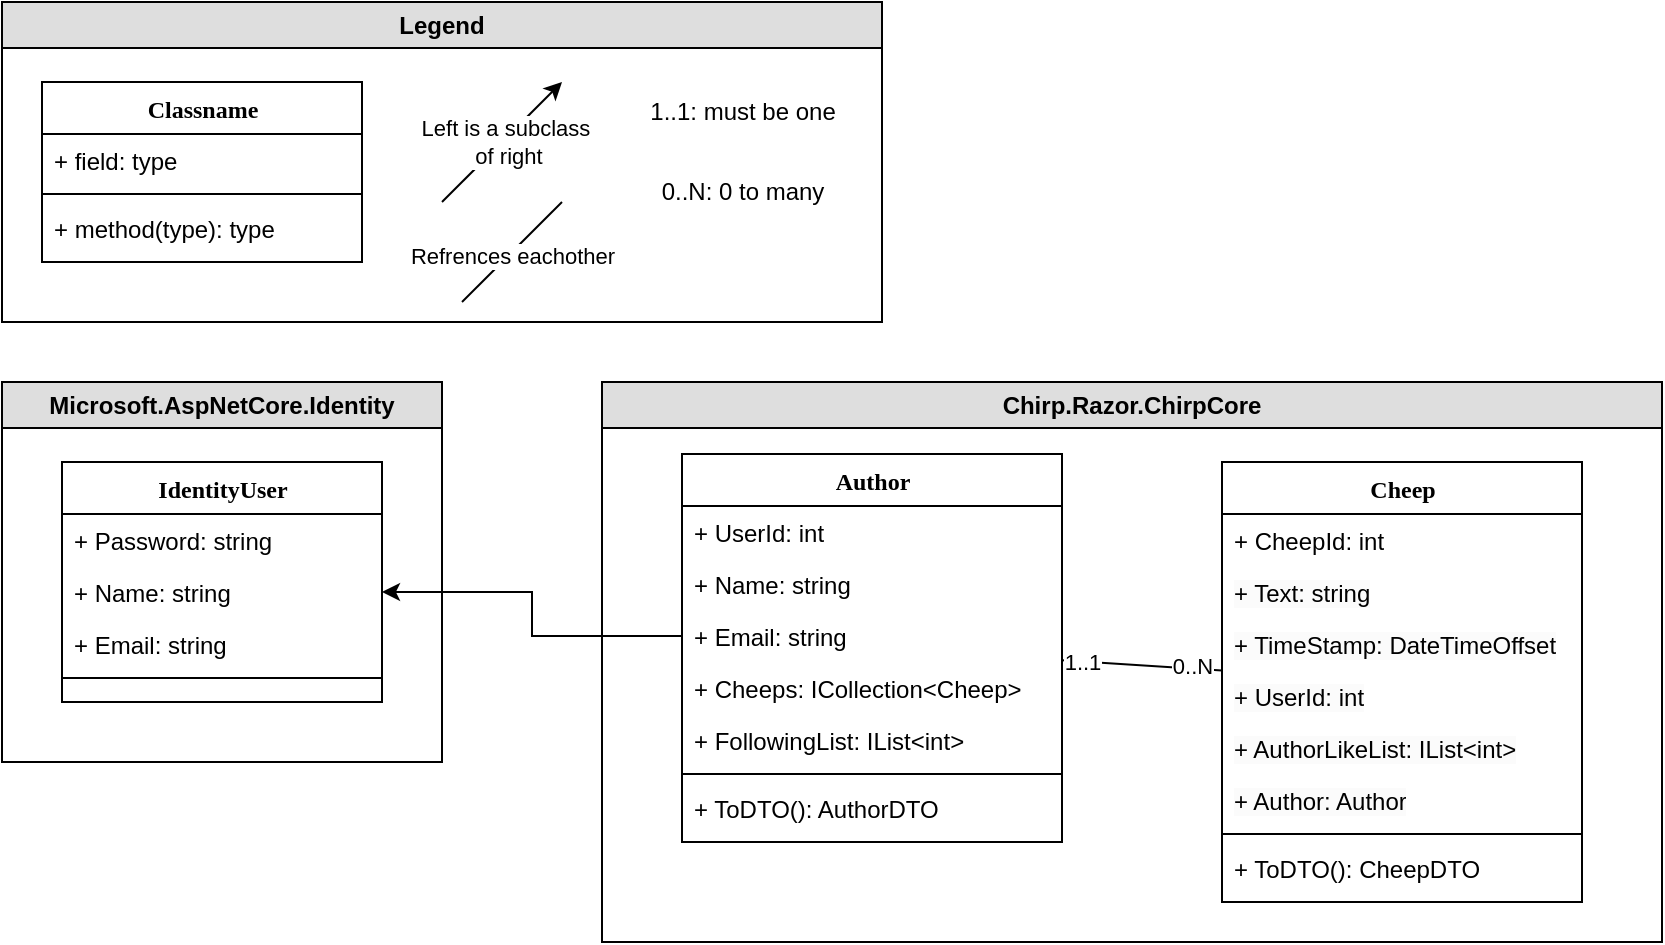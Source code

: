 <mxfile version="25.0.3">
  <diagram name="Page-1" id="6133507b-19e7-1e82-6fc7-422aa6c4b21f">
    <mxGraphModel grid="1" page="1" gridSize="10" guides="1" tooltips="1" connect="1" arrows="1" fold="1" pageScale="1" pageWidth="1100" pageHeight="850" background="none" math="0" shadow="0">
      <root>
        <mxCell id="0" />
        <mxCell id="1" parent="0" />
        <mxCell id="78961159f06e98e8-108" value="Cheep" style="swimlane;html=1;fontStyle=1;align=center;verticalAlign=top;childLayout=stackLayout;horizontal=1;startSize=26;horizontalStack=0;resizeParent=1;resizeLast=0;collapsible=1;marginBottom=0;swimlaneFillColor=#ffffff;rounded=0;shadow=0;comic=0;labelBackgroundColor=none;strokeWidth=1;fillColor=none;fontFamily=Verdana;fontSize=12" vertex="1" parent="1">
          <mxGeometry x="610" y="330" width="180" height="220" as="geometry" />
        </mxCell>
        <mxCell id="78961159f06e98e8-109" value="+ CheepId: int" style="text;html=1;strokeColor=none;fillColor=none;align=left;verticalAlign=top;spacingLeft=4;spacingRight=4;whiteSpace=wrap;overflow=hidden;rotatable=0;points=[[0,0.5],[1,0.5]];portConstraint=eastwest;" vertex="1" parent="78961159f06e98e8-108">
          <mxGeometry y="26" width="180" height="26" as="geometry" />
        </mxCell>
        <mxCell id="hewTxl2pmA6k02D17CUX-20" value="&lt;span style=&quot;color: rgb(0, 0, 0); font-family: Helvetica; font-size: 12px; font-style: normal; font-variant-ligatures: normal; font-variant-caps: normal; font-weight: 400; letter-spacing: normal; orphans: 2; text-align: left; text-indent: 0px; text-transform: none; widows: 2; word-spacing: 0px; -webkit-text-stroke-width: 0px; white-space: normal; background-color: rgb(251, 251, 251); text-decoration-thickness: initial; text-decoration-style: initial; text-decoration-color: initial; display: inline !important; float: none;&quot;&gt;+ Text: string&lt;/span&gt;" style="text;html=1;strokeColor=none;fillColor=none;align=left;verticalAlign=top;spacingLeft=4;spacingRight=4;whiteSpace=wrap;overflow=hidden;rotatable=0;points=[[0,0.5],[1,0.5]];portConstraint=eastwest;" vertex="1" parent="78961159f06e98e8-108">
          <mxGeometry y="52" width="180" height="26" as="geometry" />
        </mxCell>
        <mxCell id="hewTxl2pmA6k02D17CUX-21" value="&lt;span style=&quot;color: rgb(0, 0, 0); font-family: Helvetica; font-size: 12px; font-style: normal; font-variant-ligatures: normal; font-variant-caps: normal; font-weight: 400; letter-spacing: normal; orphans: 2; text-align: left; text-indent: 0px; text-transform: none; widows: 2; word-spacing: 0px; -webkit-text-stroke-width: 0px; white-space: normal; background-color: rgb(251, 251, 251); text-decoration-thickness: initial; text-decoration-style: initial; text-decoration-color: initial; display: inline !important; float: none;&quot;&gt;+ TimeStamp: DateTimeOffset&lt;br&gt;&lt;/span&gt;" style="text;html=1;strokeColor=none;fillColor=none;align=left;verticalAlign=top;spacingLeft=4;spacingRight=4;whiteSpace=wrap;overflow=hidden;rotatable=0;points=[[0,0.5],[1,0.5]];portConstraint=eastwest;" vertex="1" parent="78961159f06e98e8-108">
          <mxGeometry y="78" width="180" height="26" as="geometry" />
        </mxCell>
        <mxCell id="hewTxl2pmA6k02D17CUX-22" value="&lt;span style=&quot;color: rgb(0, 0, 0); font-family: Helvetica; font-size: 12px; font-style: normal; font-variant-ligatures: normal; font-variant-caps: normal; font-weight: 400; letter-spacing: normal; orphans: 2; text-align: left; text-indent: 0px; text-transform: none; widows: 2; word-spacing: 0px; -webkit-text-stroke-width: 0px; white-space: normal; background-color: rgb(251, 251, 251); text-decoration-thickness: initial; text-decoration-style: initial; text-decoration-color: initial; display: inline !important; float: none;&quot;&gt;+ UserId: int&lt;br&gt;&lt;/span&gt;" style="text;html=1;strokeColor=none;fillColor=none;align=left;verticalAlign=top;spacingLeft=4;spacingRight=4;whiteSpace=wrap;overflow=hidden;rotatable=0;points=[[0,0.5],[1,0.5]];portConstraint=eastwest;" vertex="1" parent="78961159f06e98e8-108">
          <mxGeometry y="104" width="180" height="26" as="geometry" />
        </mxCell>
        <mxCell id="hewTxl2pmA6k02D17CUX-23" value="&lt;span style=&quot;color: rgb(0, 0, 0); font-family: Helvetica; font-size: 12px; font-style: normal; font-variant-ligatures: normal; font-variant-caps: normal; font-weight: 400; letter-spacing: normal; orphans: 2; text-align: left; text-indent: 0px; text-transform: none; widows: 2; word-spacing: 0px; -webkit-text-stroke-width: 0px; white-space: normal; background-color: rgb(251, 251, 251); text-decoration-thickness: initial; text-decoration-style: initial; text-decoration-color: initial; display: inline !important; float: none;&quot;&gt;+ AuthorLikeList: IList&amp;lt;int&amp;gt; &lt;/span&gt;" style="text;html=1;strokeColor=none;fillColor=none;align=left;verticalAlign=top;spacingLeft=4;spacingRight=4;whiteSpace=wrap;overflow=hidden;rotatable=0;points=[[0,0.5],[1,0.5]];portConstraint=eastwest;" vertex="1" parent="78961159f06e98e8-108">
          <mxGeometry y="130" width="180" height="26" as="geometry" />
        </mxCell>
        <mxCell id="78961159f06e98e8-110" value="&lt;span style=&quot;color: rgb(0, 0, 0); font-family: Helvetica; font-size: 12px; font-style: normal; font-variant-ligatures: normal; font-variant-caps: normal; font-weight: 400; letter-spacing: normal; orphans: 2; text-align: left; text-indent: 0px; text-transform: none; widows: 2; word-spacing: 0px; -webkit-text-stroke-width: 0px; white-space: normal; background-color: rgb(251, 251, 251); text-decoration-thickness: initial; text-decoration-style: initial; text-decoration-color: initial; display: inline !important; float: none;&quot;&gt;+ Author: Author&lt;br&gt;&lt;/span&gt;" style="text;html=1;strokeColor=none;fillColor=none;align=left;verticalAlign=top;spacingLeft=4;spacingRight=4;whiteSpace=wrap;overflow=hidden;rotatable=0;points=[[0,0.5],[1,0.5]];portConstraint=eastwest;" vertex="1" parent="78961159f06e98e8-108">
          <mxGeometry y="156" width="180" height="26" as="geometry" />
        </mxCell>
        <mxCell id="78961159f06e98e8-116" value="" style="line;html=1;strokeWidth=1;fillColor=none;align=left;verticalAlign=middle;spacingTop=-1;spacingLeft=3;spacingRight=3;rotatable=0;labelPosition=right;points=[];portConstraint=eastwest;" vertex="1" parent="78961159f06e98e8-108">
          <mxGeometry y="182" width="180" height="8" as="geometry" />
        </mxCell>
        <mxCell id="78961159f06e98e8-117" value="+ ToDTO(): CheepDTO" style="text;html=1;strokeColor=none;fillColor=none;align=left;verticalAlign=top;spacingLeft=4;spacingRight=4;whiteSpace=wrap;overflow=hidden;rotatable=0;points=[[0,0.5],[1,0.5]];portConstraint=eastwest;" vertex="1" parent="78961159f06e98e8-108">
          <mxGeometry y="190" width="180" height="26" as="geometry" />
        </mxCell>
        <mxCell id="JYrXVnteC0apfObKJKLa-7" value="&lt;div&gt;Legend&lt;/div&gt;" style="swimlane;whiteSpace=wrap;html=1;fillColor=#DEDEDE;" vertex="1" parent="1">
          <mxGeometry y="100" width="440" height="160" as="geometry" />
        </mxCell>
        <mxCell id="78961159f06e98e8-17" value="Classname" style="swimlane;html=1;fontStyle=1;align=center;verticalAlign=top;childLayout=stackLayout;horizontal=1;startSize=26;horizontalStack=0;resizeParent=1;resizeLast=0;collapsible=1;marginBottom=0;swimlaneFillColor=#ffffff;rounded=0;shadow=0;comic=0;labelBackgroundColor=none;strokeWidth=1;fillColor=none;fontFamily=Verdana;fontSize=12" vertex="1" parent="JYrXVnteC0apfObKJKLa-7">
          <mxGeometry x="20" y="40" width="160" height="90" as="geometry" />
        </mxCell>
        <mxCell id="78961159f06e98e8-23" value="+ field: type" style="text;html=1;strokeColor=none;fillColor=none;align=left;verticalAlign=top;spacingLeft=4;spacingRight=4;whiteSpace=wrap;overflow=hidden;rotatable=0;points=[[0,0.5],[1,0.5]];portConstraint=eastwest;" vertex="1" parent="78961159f06e98e8-17">
          <mxGeometry y="26" width="160" height="26" as="geometry" />
        </mxCell>
        <mxCell id="78961159f06e98e8-19" value="" style="line;html=1;strokeWidth=1;fillColor=none;align=left;verticalAlign=middle;spacingTop=-1;spacingLeft=3;spacingRight=3;rotatable=0;labelPosition=right;points=[];portConstraint=eastwest;" vertex="1" parent="78961159f06e98e8-17">
          <mxGeometry y="52" width="160" height="8" as="geometry" />
        </mxCell>
        <mxCell id="78961159f06e98e8-27" value="+ method(type): type" style="text;html=1;strokeColor=none;fillColor=none;align=left;verticalAlign=top;spacingLeft=4;spacingRight=4;whiteSpace=wrap;overflow=hidden;rotatable=0;points=[[0,0.5],[1,0.5]];portConstraint=eastwest;" vertex="1" parent="78961159f06e98e8-17">
          <mxGeometry y="60" width="160" height="26" as="geometry" />
        </mxCell>
        <mxCell id="JYrXVnteC0apfObKJKLa-9" value="" style="endArrow=none;html=1;rounded=0;" edge="1" parent="JYrXVnteC0apfObKJKLa-7">
          <mxGeometry width="50" height="50" relative="1" as="geometry">
            <mxPoint x="230" y="150" as="sourcePoint" />
            <mxPoint x="280" y="100" as="targetPoint" />
          </mxGeometry>
        </mxCell>
        <mxCell id="JYrXVnteC0apfObKJKLa-10" value="Refrences eachother" style="edgeLabel;html=1;align=center;verticalAlign=middle;resizable=0;points=[];" vertex="1" connectable="0" parent="JYrXVnteC0apfObKJKLa-9">
          <mxGeometry x="-0.02" y="-1" relative="1" as="geometry">
            <mxPoint as="offset" />
          </mxGeometry>
        </mxCell>
        <mxCell id="JYrXVnteC0apfObKJKLa-22" value="" style="endArrow=classic;html=1;rounded=0;" edge="1" parent="JYrXVnteC0apfObKJKLa-7">
          <mxGeometry width="50" height="50" relative="1" as="geometry">
            <mxPoint x="220" y="100" as="sourcePoint" />
            <mxPoint x="280" y="40" as="targetPoint" />
          </mxGeometry>
        </mxCell>
        <mxCell id="JYrXVnteC0apfObKJKLa-23" value="&lt;div&gt;Left is a subclass&amp;nbsp;&lt;/div&gt;&lt;div&gt;of right&lt;/div&gt;" style="edgeLabel;html=1;align=center;verticalAlign=middle;resizable=0;points=[];" vertex="1" connectable="0" parent="JYrXVnteC0apfObKJKLa-22">
          <mxGeometry x="0.06" y="-2" relative="1" as="geometry">
            <mxPoint as="offset" />
          </mxGeometry>
        </mxCell>
        <mxCell id="JYrXVnteC0apfObKJKLa-39" value="1..1: must be one" style="text;html=1;align=center;verticalAlign=middle;resizable=0;points=[];autosize=1;strokeColor=none;fillColor=none;" vertex="1" parent="JYrXVnteC0apfObKJKLa-7">
          <mxGeometry x="310" y="40" width="120" height="30" as="geometry" />
        </mxCell>
        <mxCell id="JYrXVnteC0apfObKJKLa-40" value="0..N: 0 to many" style="text;html=1;align=center;verticalAlign=middle;resizable=0;points=[];autosize=1;strokeColor=none;fillColor=none;" vertex="1" parent="JYrXVnteC0apfObKJKLa-7">
          <mxGeometry x="320" y="80" width="100" height="30" as="geometry" />
        </mxCell>
        <mxCell id="JYrXVnteC0apfObKJKLa-14" value="IdentityUser" style="swimlane;html=1;fontStyle=1;align=center;verticalAlign=top;childLayout=stackLayout;horizontal=1;startSize=26;horizontalStack=0;resizeParent=1;resizeLast=0;collapsible=1;marginBottom=0;swimlaneFillColor=#ffffff;rounded=0;shadow=0;comic=0;labelBackgroundColor=none;strokeWidth=1;fillColor=none;fontFamily=Verdana;fontSize=12" vertex="1" parent="1">
          <mxGeometry x="30" y="330" width="160" height="120" as="geometry" />
        </mxCell>
        <mxCell id="JYrXVnteC0apfObKJKLa-15" value="+ Password: string" style="text;html=1;strokeColor=none;fillColor=none;align=left;verticalAlign=top;spacingLeft=4;spacingRight=4;whiteSpace=wrap;overflow=hidden;rotatable=0;points=[[0,0.5],[1,0.5]];portConstraint=eastwest;" vertex="1" parent="JYrXVnteC0apfObKJKLa-14">
          <mxGeometry y="26" width="160" height="26" as="geometry" />
        </mxCell>
        <mxCell id="JYrXVnteC0apfObKJKLa-16" value="+ Name: string" style="text;html=1;strokeColor=none;fillColor=none;align=left;verticalAlign=top;spacingLeft=4;spacingRight=4;whiteSpace=wrap;overflow=hidden;rotatable=0;points=[[0,0.5],[1,0.5]];portConstraint=eastwest;" vertex="1" parent="JYrXVnteC0apfObKJKLa-14">
          <mxGeometry y="52" width="160" height="26" as="geometry" />
        </mxCell>
        <mxCell id="JYrXVnteC0apfObKJKLa-17" value="+ Email: string " style="text;html=1;strokeColor=none;fillColor=none;align=left;verticalAlign=top;spacingLeft=4;spacingRight=4;whiteSpace=wrap;overflow=hidden;rotatable=0;points=[[0,0.5],[1,0.5]];portConstraint=eastwest;" vertex="1" parent="JYrXVnteC0apfObKJKLa-14">
          <mxGeometry y="78" width="160" height="26" as="geometry" />
        </mxCell>
        <mxCell id="JYrXVnteC0apfObKJKLa-20" value="" style="line;html=1;strokeWidth=1;fillColor=none;align=left;verticalAlign=middle;spacingTop=-1;spacingLeft=3;spacingRight=3;rotatable=0;labelPosition=right;points=[];portConstraint=eastwest;" vertex="1" parent="JYrXVnteC0apfObKJKLa-14">
          <mxGeometry y="104" width="160" height="8" as="geometry" />
        </mxCell>
        <mxCell id="JYrXVnteC0apfObKJKLa-24" value="Chirp.Razor.ChirpCore" style="swimlane;whiteSpace=wrap;html=1;fillColor=#DEDEDE;" vertex="1" parent="1">
          <mxGeometry x="300" y="290" width="530" height="280" as="geometry">
            <mxRectangle x="300" y="290" width="160" height="30" as="alternateBounds" />
          </mxGeometry>
        </mxCell>
        <mxCell id="235556782a83e6d0-1" value="Author" style="swimlane;html=1;fontStyle=1;align=center;verticalAlign=top;childLayout=stackLayout;horizontal=1;startSize=26;horizontalStack=0;resizeParent=1;resizeLast=0;collapsible=1;marginBottom=0;swimlaneFillColor=#ffffff;rounded=0;shadow=0;comic=0;labelBackgroundColor=none;strokeWidth=1;fillColor=none;fontFamily=Verdana;fontSize=12" vertex="1" parent="JYrXVnteC0apfObKJKLa-24">
          <mxGeometry x="40" y="36" width="190" height="194" as="geometry" />
        </mxCell>
        <mxCell id="235556782a83e6d0-2" value="+ UserId: int&lt;div&gt;&lt;br&gt;&lt;/div&gt;&lt;div&gt;&lt;br&gt;&lt;/div&gt;" style="text;html=1;strokeColor=none;fillColor=none;align=left;verticalAlign=top;spacingLeft=4;spacingRight=4;whiteSpace=wrap;overflow=hidden;rotatable=0;points=[[0,0.5],[1,0.5]];portConstraint=eastwest;" vertex="1" parent="235556782a83e6d0-1">
          <mxGeometry y="26" width="190" height="26" as="geometry" />
        </mxCell>
        <mxCell id="235556782a83e6d0-3" value="+ Name: string" style="text;html=1;strokeColor=none;fillColor=none;align=left;verticalAlign=top;spacingLeft=4;spacingRight=4;whiteSpace=wrap;overflow=hidden;rotatable=0;points=[[0,0.5],[1,0.5]];portConstraint=eastwest;" vertex="1" parent="235556782a83e6d0-1">
          <mxGeometry y="52" width="190" height="26" as="geometry" />
        </mxCell>
        <mxCell id="0t-cu70-m-b2KtJR5ols-1" value="+ Email: string" style="text;html=1;strokeColor=none;fillColor=none;align=left;verticalAlign=top;spacingLeft=4;spacingRight=4;whiteSpace=wrap;overflow=hidden;rotatable=0;points=[[0,0.5],[1,0.5]];portConstraint=eastwest;" vertex="1" parent="235556782a83e6d0-1">
          <mxGeometry y="78" width="190" height="26" as="geometry" />
        </mxCell>
        <mxCell id="235556782a83e6d0-5" value="+ Cheeps: ICollection&amp;lt;Cheep&amp;gt;" style="text;html=1;strokeColor=none;fillColor=none;align=left;verticalAlign=top;spacingLeft=4;spacingRight=4;whiteSpace=wrap;overflow=hidden;rotatable=0;points=[[0,0.5],[1,0.5]];portConstraint=eastwest;" vertex="1" parent="235556782a83e6d0-1">
          <mxGeometry y="104" width="190" height="26" as="geometry" />
        </mxCell>
        <mxCell id="0t-cu70-m-b2KtJR5ols-2" value="+ FollowingList: IList&amp;lt;int&amp;gt;" style="text;html=1;strokeColor=none;fillColor=none;align=left;verticalAlign=top;spacingLeft=4;spacingRight=4;whiteSpace=wrap;overflow=hidden;rotatable=0;points=[[0,0.5],[1,0.5]];portConstraint=eastwest;" vertex="1" parent="235556782a83e6d0-1">
          <mxGeometry y="130" width="190" height="26" as="geometry" />
        </mxCell>
        <mxCell id="235556782a83e6d0-6" value="" style="line;html=1;strokeWidth=1;fillColor=none;align=left;verticalAlign=middle;spacingTop=-1;spacingLeft=3;spacingRight=3;rotatable=0;labelPosition=right;points=[];portConstraint=eastwest;" vertex="1" parent="235556782a83e6d0-1">
          <mxGeometry y="156" width="190" height="8" as="geometry" />
        </mxCell>
        <mxCell id="235556782a83e6d0-7" value="+ ToDTO(): AuthorDTO" style="text;html=1;strokeColor=none;fillColor=none;align=left;verticalAlign=top;spacingLeft=4;spacingRight=4;whiteSpace=wrap;overflow=hidden;rotatable=0;points=[[0,0.5],[1,0.5]];portConstraint=eastwest;" vertex="1" parent="235556782a83e6d0-1">
          <mxGeometry y="164" width="190" height="26" as="geometry" />
        </mxCell>
        <mxCell id="JYrXVnteC0apfObKJKLa-33" value="Microsoft.AspNetCore.Identity" style="swimlane;whiteSpace=wrap;html=1;fillColor=#DEDEDE;" vertex="1" parent="1">
          <mxGeometry y="290" width="220" height="190" as="geometry" />
        </mxCell>
        <mxCell id="JYrXVnteC0apfObKJKLa-34" style="edgeStyle=orthogonalEdgeStyle;rounded=0;orthogonalLoop=1;jettySize=auto;html=1;entryX=1;entryY=0.5;entryDx=0;entryDy=0;" edge="1" parent="1" source="0t-cu70-m-b2KtJR5ols-1" target="JYrXVnteC0apfObKJKLa-16">
          <mxGeometry relative="1" as="geometry" />
        </mxCell>
        <mxCell id="JYrXVnteC0apfObKJKLa-35" value="" style="endArrow=none;html=1;rounded=0;" edge="1" parent="1" source="235556782a83e6d0-1" target="78961159f06e98e8-108">
          <mxGeometry width="50" height="50" relative="1" as="geometry">
            <mxPoint x="490" y="400" as="sourcePoint" />
            <mxPoint x="580" y="370" as="targetPoint" />
          </mxGeometry>
        </mxCell>
        <mxCell id="JYrXVnteC0apfObKJKLa-37" value="1..1" style="edgeLabel;html=1;align=center;verticalAlign=middle;resizable=0;points=[];" vertex="1" connectable="0" parent="JYrXVnteC0apfObKJKLa-35">
          <mxGeometry x="-0.753" relative="1" as="geometry">
            <mxPoint as="offset" />
          </mxGeometry>
        </mxCell>
        <mxCell id="JYrXVnteC0apfObKJKLa-38" value="0..N" style="edgeLabel;html=1;align=center;verticalAlign=middle;resizable=0;points=[];" vertex="1" connectable="0" parent="JYrXVnteC0apfObKJKLa-35">
          <mxGeometry x="0.621" y="2" relative="1" as="geometry">
            <mxPoint as="offset" />
          </mxGeometry>
        </mxCell>
      </root>
    </mxGraphModel>
  </diagram>
</mxfile>
